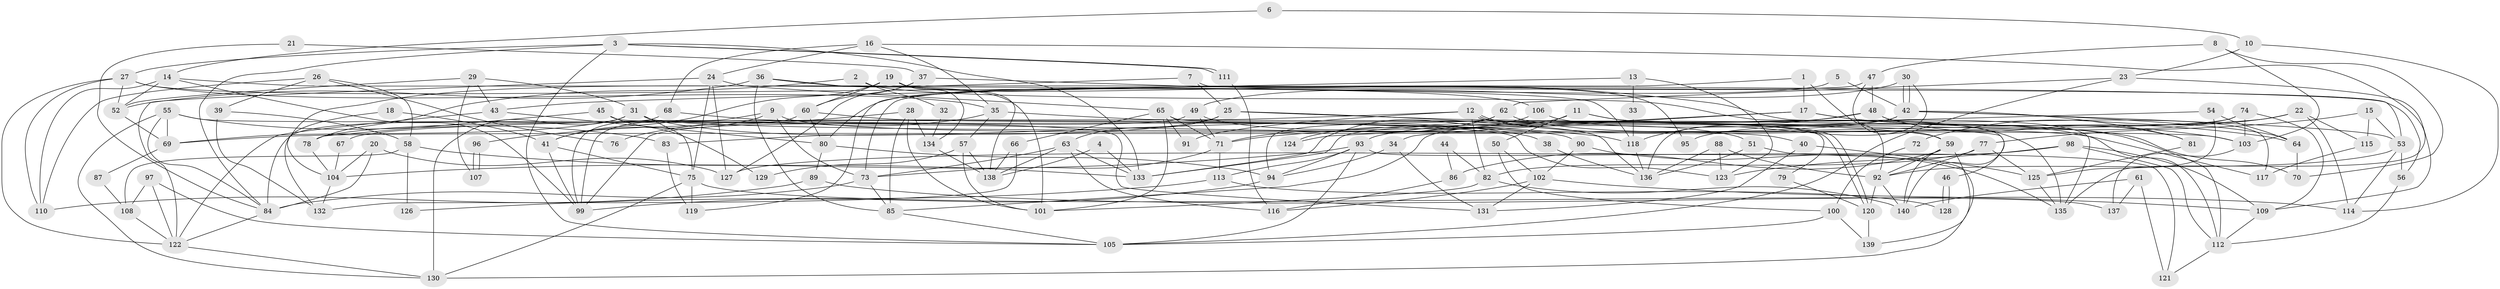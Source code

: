 // Generated by graph-tools (version 1.1) at 2025/26/03/09/25 03:26:12]
// undirected, 140 vertices, 280 edges
graph export_dot {
graph [start="1"]
  node [color=gray90,style=filled];
  1;
  2;
  3;
  4;
  5;
  6;
  7;
  8;
  9;
  10;
  11;
  12;
  13;
  14;
  15;
  16;
  17;
  18;
  19;
  20;
  21;
  22;
  23;
  24;
  25;
  26;
  27;
  28;
  29;
  30;
  31;
  32;
  33;
  34;
  35;
  36;
  37;
  38;
  39;
  40;
  41;
  42;
  43;
  44;
  45;
  46;
  47;
  48;
  49;
  50;
  51;
  52;
  53;
  54;
  55;
  56;
  57;
  58;
  59;
  60;
  61;
  62;
  63;
  64;
  65;
  66;
  67;
  68;
  69;
  70;
  71;
  72;
  73;
  74;
  75;
  76;
  77;
  78;
  79;
  80;
  81;
  82;
  83;
  84;
  85;
  86;
  87;
  88;
  89;
  90;
  91;
  92;
  93;
  94;
  95;
  96;
  97;
  98;
  99;
  100;
  101;
  102;
  103;
  104;
  105;
  106;
  107;
  108;
  109;
  110;
  111;
  112;
  113;
  114;
  115;
  116;
  117;
  118;
  119;
  120;
  121;
  122;
  123;
  124;
  125;
  126;
  127;
  128;
  129;
  130;
  131;
  132;
  133;
  134;
  135;
  136;
  137;
  138;
  139;
  140;
  1 -- 119;
  1 -- 92;
  1 -- 17;
  2 -- 78;
  2 -- 140;
  2 -- 32;
  3 -- 84;
  3 -- 111;
  3 -- 111;
  3 -- 27;
  3 -- 105;
  3 -- 133;
  4 -- 133;
  4 -- 138;
  5 -- 42;
  5 -- 80;
  6 -- 10;
  6 -- 14;
  7 -- 25;
  7 -- 53;
  7 -- 104;
  8 -- 70;
  8 -- 103;
  8 -- 47;
  9 -- 41;
  9 -- 73;
  9 -- 40;
  9 -- 99;
  10 -- 23;
  10 -- 114;
  11 -- 112;
  11 -- 133;
  11 -- 50;
  11 -- 135;
  12 -- 82;
  12 -- 120;
  12 -- 120;
  12 -- 67;
  12 -- 91;
  12 -- 117;
  13 -- 43;
  13 -- 123;
  13 -- 33;
  14 -- 99;
  14 -- 52;
  14 -- 56;
  14 -- 110;
  15 -- 77;
  15 -- 53;
  15 -- 115;
  16 -- 135;
  16 -- 35;
  16 -- 24;
  16 -- 68;
  17 -- 103;
  17 -- 34;
  17 -- 64;
  17 -- 124;
  18 -- 41;
  18 -- 132;
  19 -- 60;
  19 -- 41;
  19 -- 95;
  19 -- 134;
  19 -- 138;
  20 -- 104;
  20 -- 84;
  20 -- 127;
  21 -- 37;
  21 -- 84;
  22 -- 69;
  22 -- 114;
  22 -- 72;
  22 -- 115;
  23 -- 109;
  23 -- 105;
  23 -- 62;
  24 -- 65;
  24 -- 75;
  24 -- 122;
  24 -- 127;
  25 -- 63;
  25 -- 136;
  25 -- 46;
  25 -- 83;
  26 -- 110;
  26 -- 58;
  26 -- 39;
  26 -- 76;
  27 -- 122;
  27 -- 35;
  27 -- 52;
  27 -- 106;
  27 -- 110;
  28 -- 101;
  28 -- 134;
  28 -- 85;
  28 -- 96;
  29 -- 31;
  29 -- 43;
  29 -- 52;
  29 -- 107;
  30 -- 49;
  30 -- 42;
  30 -- 42;
  30 -- 136;
  31 -- 75;
  31 -- 69;
  31 -- 38;
  31 -- 103;
  31 -- 130;
  32 -- 134;
  33 -- 118;
  34 -- 131;
  34 -- 94;
  35 -- 57;
  35 -- 59;
  35 -- 76;
  36 -- 85;
  36 -- 52;
  36 -- 101;
  36 -- 118;
  37 -- 127;
  37 -- 135;
  37 -- 60;
  38 -- 136;
  39 -- 58;
  39 -- 132;
  40 -- 125;
  40 -- 131;
  41 -- 75;
  41 -- 99;
  42 -- 81;
  42 -- 53;
  42 -- 64;
  42 -- 78;
  42 -- 133;
  43 -- 80;
  43 -- 122;
  44 -- 82;
  44 -- 86;
  45 -- 131;
  45 -- 78;
  45 -- 129;
  46 -- 128;
  46 -- 128;
  47 -- 73;
  47 -- 48;
  47 -- 59;
  48 -- 117;
  48 -- 81;
  48 -- 93;
  48 -- 118;
  49 -- 51;
  49 -- 99;
  49 -- 71;
  50 -- 102;
  50 -- 100;
  51 -- 136;
  51 -- 130;
  52 -- 69;
  53 -- 92;
  53 -- 56;
  53 -- 114;
  54 -- 71;
  54 -- 64;
  54 -- 125;
  55 -- 130;
  55 -- 123;
  55 -- 69;
  55 -- 83;
  55 -- 84;
  56 -- 112;
  57 -- 138;
  57 -- 101;
  57 -- 129;
  58 -- 108;
  58 -- 133;
  58 -- 126;
  59 -- 86;
  59 -- 92;
  59 -- 139;
  59 -- 140;
  60 -- 99;
  60 -- 80;
  60 -- 90;
  61 -- 140;
  61 -- 121;
  61 -- 137;
  62 -- 71;
  62 -- 70;
  62 -- 94;
  63 -- 133;
  63 -- 73;
  63 -- 116;
  63 -- 138;
  64 -- 70;
  65 -- 71;
  65 -- 66;
  65 -- 79;
  65 -- 91;
  65 -- 101;
  66 -- 138;
  66 -- 132;
  67 -- 104;
  68 -- 118;
  68 -- 84;
  69 -- 87;
  71 -- 73;
  71 -- 113;
  72 -- 100;
  73 -- 84;
  73 -- 85;
  74 -- 85;
  74 -- 103;
  74 -- 95;
  74 -- 109;
  75 -- 130;
  75 -- 119;
  75 -- 137;
  77 -- 82;
  77 -- 92;
  77 -- 125;
  78 -- 104;
  79 -- 120;
  80 -- 94;
  80 -- 89;
  81 -- 125;
  82 -- 140;
  82 -- 101;
  83 -- 119;
  84 -- 122;
  85 -- 105;
  86 -- 116;
  87 -- 108;
  88 -- 92;
  88 -- 136;
  88 -- 123;
  89 -- 110;
  89 -- 114;
  90 -- 135;
  90 -- 102;
  92 -- 120;
  92 -- 140;
  93 -- 94;
  93 -- 104;
  93 -- 105;
  93 -- 113;
  93 -- 121;
  94 -- 99;
  96 -- 107;
  96 -- 107;
  97 -- 122;
  97 -- 105;
  97 -- 108;
  98 -- 112;
  98 -- 127;
  98 -- 109;
  98 -- 123;
  100 -- 105;
  100 -- 139;
  102 -- 109;
  102 -- 116;
  102 -- 131;
  103 -- 137;
  104 -- 132;
  106 -- 112;
  106 -- 124;
  108 -- 122;
  109 -- 112;
  111 -- 116;
  112 -- 121;
  113 -- 126;
  113 -- 128;
  115 -- 117;
  118 -- 136;
  120 -- 139;
  122 -- 130;
  125 -- 135;
  134 -- 138;
}
